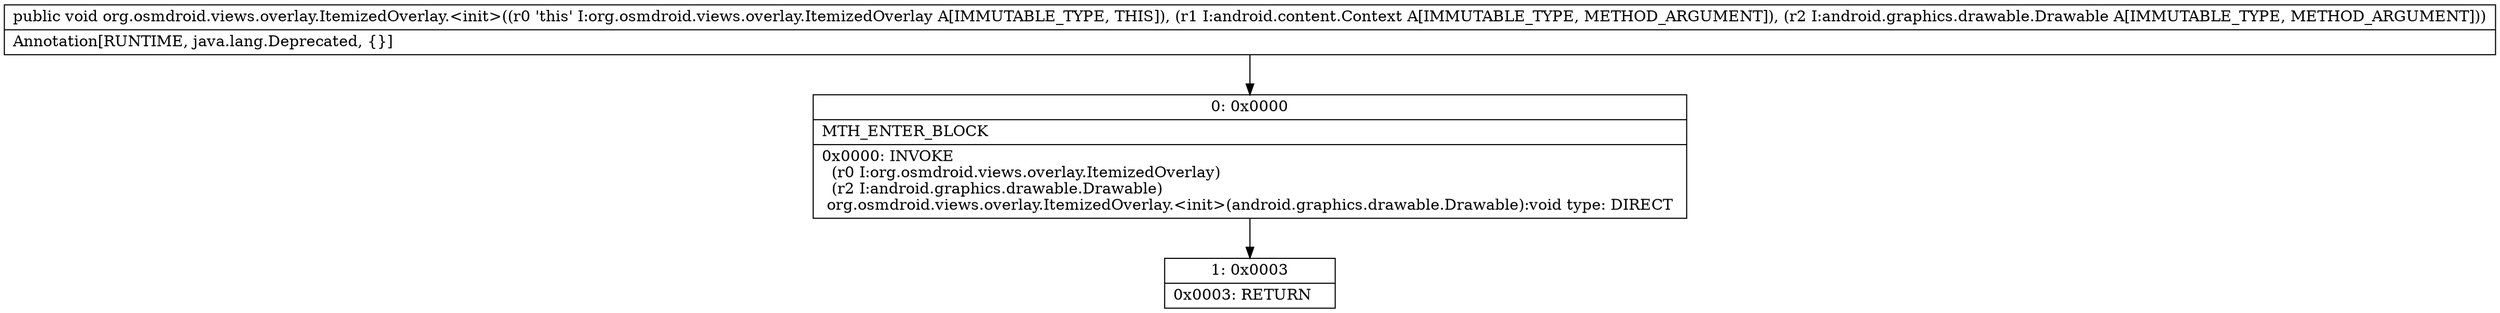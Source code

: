 digraph "CFG fororg.osmdroid.views.overlay.ItemizedOverlay.\<init\>(Landroid\/content\/Context;Landroid\/graphics\/drawable\/Drawable;)V" {
Node_0 [shape=record,label="{0\:\ 0x0000|MTH_ENTER_BLOCK\l|0x0000: INVOKE  \l  (r0 I:org.osmdroid.views.overlay.ItemizedOverlay)\l  (r2 I:android.graphics.drawable.Drawable)\l org.osmdroid.views.overlay.ItemizedOverlay.\<init\>(android.graphics.drawable.Drawable):void type: DIRECT \l}"];
Node_1 [shape=record,label="{1\:\ 0x0003|0x0003: RETURN   \l}"];
MethodNode[shape=record,label="{public void org.osmdroid.views.overlay.ItemizedOverlay.\<init\>((r0 'this' I:org.osmdroid.views.overlay.ItemizedOverlay A[IMMUTABLE_TYPE, THIS]), (r1 I:android.content.Context A[IMMUTABLE_TYPE, METHOD_ARGUMENT]), (r2 I:android.graphics.drawable.Drawable A[IMMUTABLE_TYPE, METHOD_ARGUMENT]))  | Annotation[RUNTIME, java.lang.Deprecated, \{\}]\l}"];
MethodNode -> Node_0;
Node_0 -> Node_1;
}

